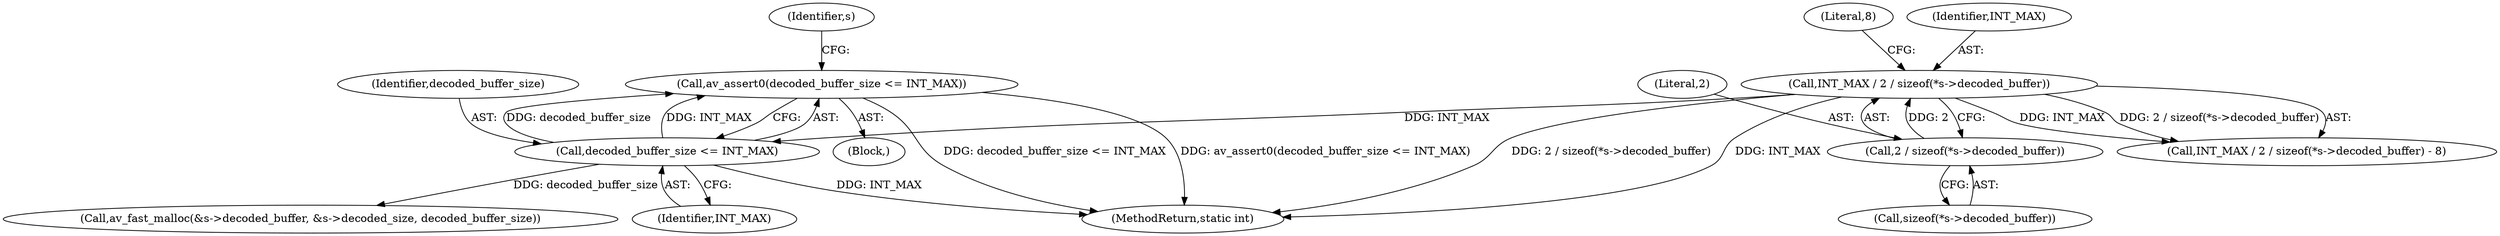 digraph "0_FFmpeg_ba4beaf6149f7241c8bd85fe853318c2f6837ad0@API" {
"1000451" [label="(Call,av_assert0(decoded_buffer_size <= INT_MAX))"];
"1000452" [label="(Call,decoded_buffer_size <= INT_MAX)"];
"1000371" [label="(Call,INT_MAX / 2 / sizeof(*s->decoded_buffer))"];
"1000373" [label="(Call,2 / sizeof(*s->decoded_buffer))"];
"1000110" [label="(Block,)"];
"1000451" [label="(Call,av_assert0(decoded_buffer_size <= INT_MAX))"];
"1000372" [label="(Identifier,INT_MAX)"];
"1000371" [label="(Call,INT_MAX / 2 / sizeof(*s->decoded_buffer))"];
"1000370" [label="(Call,INT_MAX / 2 / sizeof(*s->decoded_buffer) - 8)"];
"1000380" [label="(Literal,8)"];
"1000374" [label="(Literal,2)"];
"1000719" [label="(MethodReturn,static int)"];
"1000453" [label="(Identifier,decoded_buffer_size)"];
"1000454" [label="(Identifier,INT_MAX)"];
"1000373" [label="(Call,2 / sizeof(*s->decoded_buffer))"];
"1000455" [label="(Call,av_fast_malloc(&s->decoded_buffer, &s->decoded_size, decoded_buffer_size))"];
"1000375" [label="(Call,sizeof(*s->decoded_buffer))"];
"1000458" [label="(Identifier,s)"];
"1000452" [label="(Call,decoded_buffer_size <= INT_MAX)"];
"1000451" -> "1000110"  [label="AST: "];
"1000451" -> "1000452"  [label="CFG: "];
"1000452" -> "1000451"  [label="AST: "];
"1000458" -> "1000451"  [label="CFG: "];
"1000451" -> "1000719"  [label="DDG: decoded_buffer_size <= INT_MAX"];
"1000451" -> "1000719"  [label="DDG: av_assert0(decoded_buffer_size <= INT_MAX)"];
"1000452" -> "1000451"  [label="DDG: decoded_buffer_size"];
"1000452" -> "1000451"  [label="DDG: INT_MAX"];
"1000452" -> "1000454"  [label="CFG: "];
"1000453" -> "1000452"  [label="AST: "];
"1000454" -> "1000452"  [label="AST: "];
"1000452" -> "1000719"  [label="DDG: INT_MAX"];
"1000371" -> "1000452"  [label="DDG: INT_MAX"];
"1000452" -> "1000455"  [label="DDG: decoded_buffer_size"];
"1000371" -> "1000370"  [label="AST: "];
"1000371" -> "1000373"  [label="CFG: "];
"1000372" -> "1000371"  [label="AST: "];
"1000373" -> "1000371"  [label="AST: "];
"1000380" -> "1000371"  [label="CFG: "];
"1000371" -> "1000719"  [label="DDG: 2 / sizeof(*s->decoded_buffer)"];
"1000371" -> "1000719"  [label="DDG: INT_MAX"];
"1000371" -> "1000370"  [label="DDG: INT_MAX"];
"1000371" -> "1000370"  [label="DDG: 2 / sizeof(*s->decoded_buffer)"];
"1000373" -> "1000371"  [label="DDG: 2"];
"1000373" -> "1000375"  [label="CFG: "];
"1000374" -> "1000373"  [label="AST: "];
"1000375" -> "1000373"  [label="AST: "];
}
